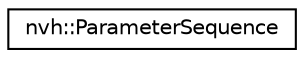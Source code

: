 digraph "Graphical Class Hierarchy"
{
 // LATEX_PDF_SIZE
  edge [fontname="Helvetica",fontsize="10",labelfontname="Helvetica",labelfontsize="10"];
  node [fontname="Helvetica",fontsize="10",shape=record];
  rankdir="LR";
  Node0 [label="nvh::ParameterSequence",height=0.2,width=0.4,color="black", fillcolor="white", style="filled",URL="$classnvh_1_1_parameter_sequence.html",tooltip=" "];
}
